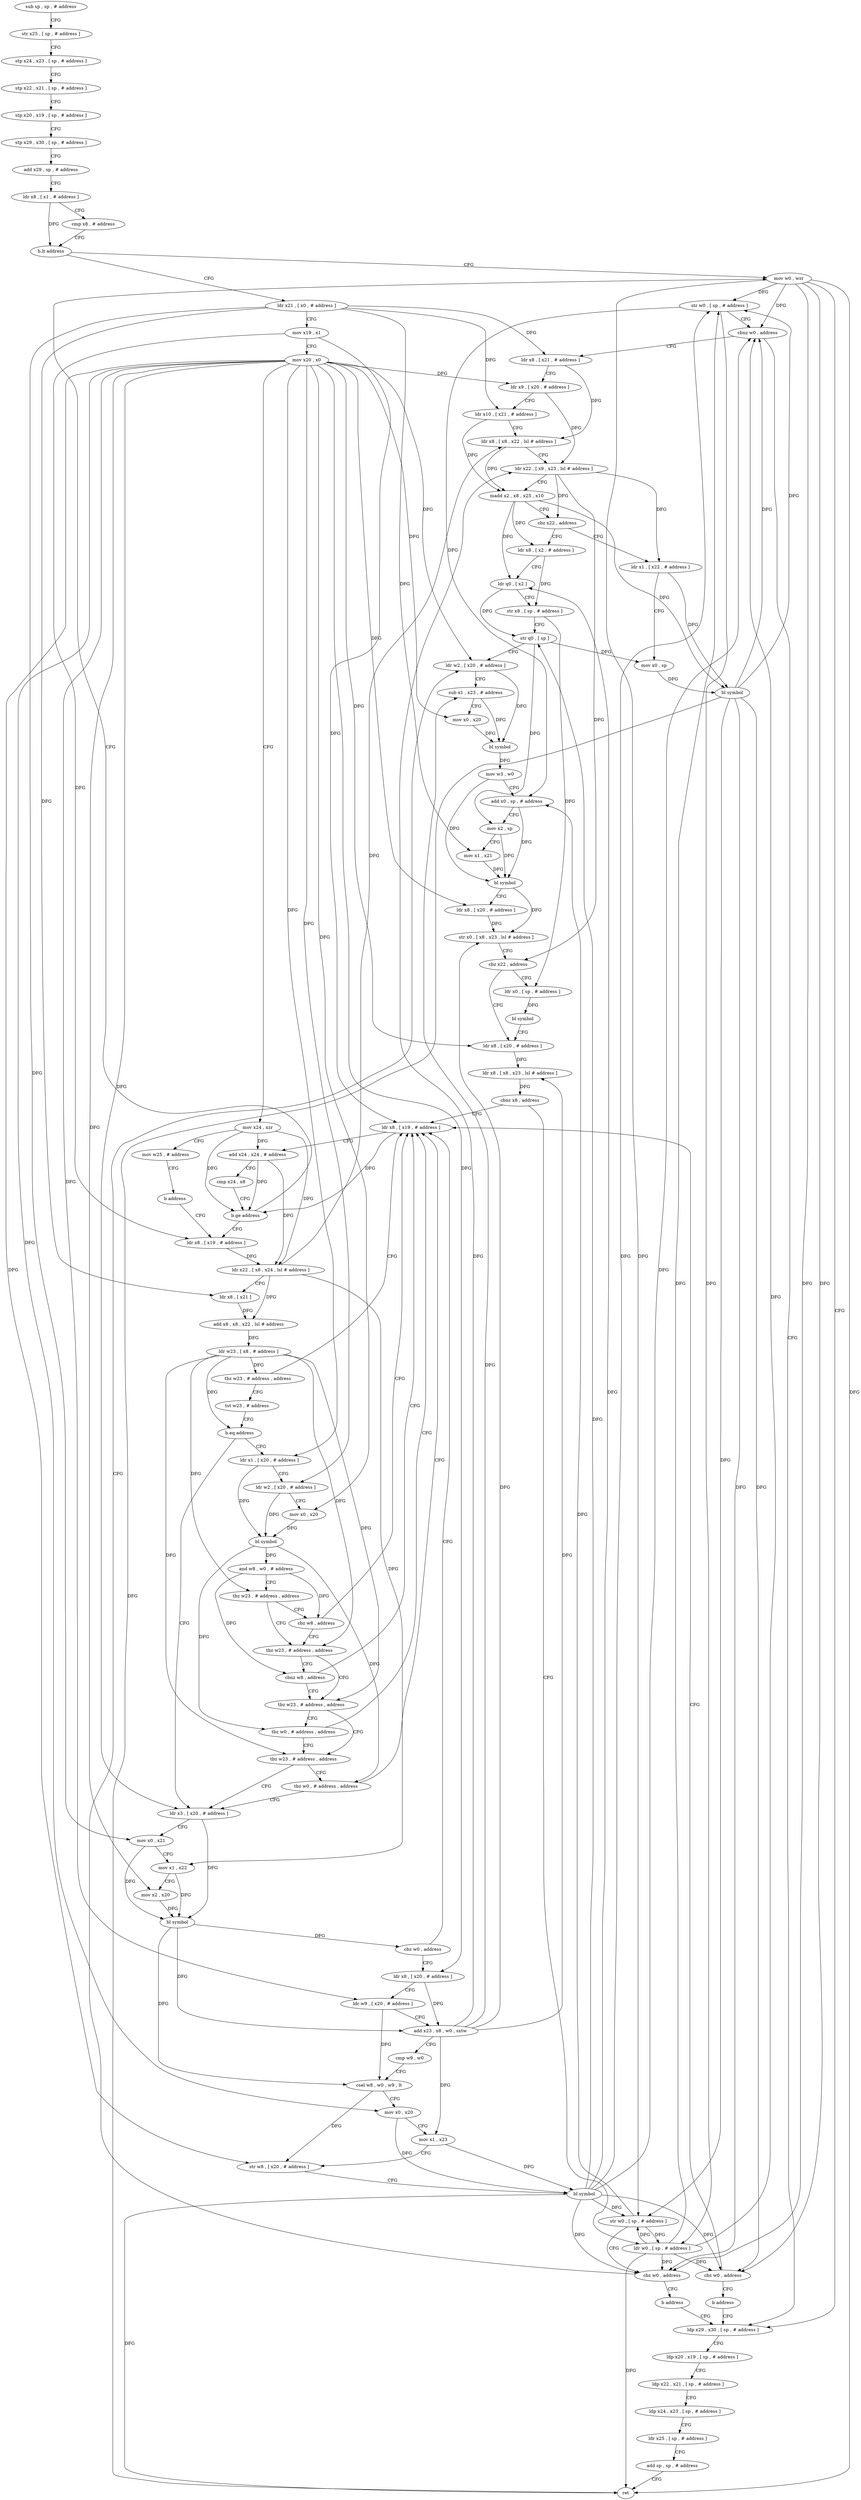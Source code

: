 digraph "func" {
"4255836" [label = "sub sp , sp , # address" ]
"4255840" [label = "str x25 , [ sp , # address ]" ]
"4255844" [label = "stp x24 , x23 , [ sp , # address ]" ]
"4255848" [label = "stp x22 , x21 , [ sp , # address ]" ]
"4255852" [label = "stp x20 , x19 , [ sp , # address ]" ]
"4255856" [label = "stp x29 , x30 , [ sp , # address ]" ]
"4255860" [label = "add x29 , sp , # address" ]
"4255864" [label = "ldr x8 , [ x1 , # address ]" ]
"4255868" [label = "cmp x8 , # address" ]
"4255872" [label = "b.lt address" ]
"4256216" [label = "mov w0 , wzr" ]
"4255876" [label = "ldr x21 , [ x0 , # address ]" ]
"4256220" [label = "ldp x29 , x30 , [ sp , # address ]" ]
"4255880" [label = "mov x19 , x1" ]
"4255884" [label = "mov x20 , x0" ]
"4255888" [label = "mov x24 , xzr" ]
"4255892" [label = "mov w25 , # address" ]
"4255896" [label = "b address" ]
"4255916" [label = "ldr x8 , [ x19 , # address ]" ]
"4255920" [label = "ldr x22 , [ x8 , x24 , lsl # address ]" ]
"4255924" [label = "ldr x8 , [ x21 ]" ]
"4255928" [label = "add x8 , x8 , x22 , lsl # address" ]
"4255932" [label = "ldr w23 , [ x8 , # address ]" ]
"4255936" [label = "tbz w23 , # address , address" ]
"4255900" [label = "ldr x8 , [ x19 , # address ]" ]
"4255940" [label = "tst w23 , # address" ]
"4255904" [label = "add x24 , x24 , # address" ]
"4255908" [label = "cmp x24 , x8" ]
"4255912" [label = "b.ge address" ]
"4255944" [label = "b.eq address" ]
"4256000" [label = "ldr x3 , [ x20 , # address ]" ]
"4255948" [label = "ldr x1 , [ x20 , # address ]" ]
"4256004" [label = "mov x0 , x21" ]
"4256008" [label = "mov x1 , x22" ]
"4256012" [label = "mov x2 , x20" ]
"4256016" [label = "bl symbol" ]
"4256020" [label = "cbz w0 , address" ]
"4256024" [label = "ldr x8 , [ x20 , # address ]" ]
"4255952" [label = "ldr w2 , [ x20 , # address ]" ]
"4255956" [label = "mov x0 , x20" ]
"4255960" [label = "bl symbol" ]
"4255964" [label = "and w8 , w0 , # address" ]
"4255968" [label = "tbz w23 , # address , address" ]
"4255976" [label = "tbz w23 , # address , address" ]
"4255972" [label = "cbz w8 , address" ]
"4256028" [label = "ldr w9 , [ x20 , # address ]" ]
"4256032" [label = "add x23 , x8 , w0 , sxtw" ]
"4256036" [label = "cmp w9 , w0" ]
"4256040" [label = "csel w8 , w0 , w9 , lt" ]
"4256044" [label = "mov x0 , x20" ]
"4256048" [label = "mov x1 , x23" ]
"4256052" [label = "str w8 , [ x20 , # address ]" ]
"4256056" [label = "bl symbol" ]
"4256060" [label = "str w0 , [ sp , # address ]" ]
"4256064" [label = "cbnz w0 , address" ]
"4256068" [label = "ldr x8 , [ x21 , # address ]" ]
"4255984" [label = "tbz w23 , # address , address" ]
"4255980" [label = "cbnz w8 , address" ]
"4256224" [label = "ldp x20 , x19 , [ sp , # address ]" ]
"4256228" [label = "ldp x22 , x21 , [ sp , # address ]" ]
"4256232" [label = "ldp x24 , x23 , [ sp , # address ]" ]
"4256236" [label = "ldr x25 , [ sp , # address ]" ]
"4256240" [label = "add sp , sp , # address" ]
"4256244" [label = "ret" ]
"4256072" [label = "ldr x9 , [ x20 , # address ]" ]
"4256076" [label = "ldr x10 , [ x21 , # address ]" ]
"4256080" [label = "ldr x8 , [ x8 , x22 , lsl # address ]" ]
"4256084" [label = "ldr x22 , [ x9 , x23 , lsl # address ]" ]
"4256088" [label = "madd x2 , x8 , x25 , x10" ]
"4256092" [label = "cbz x22 , address" ]
"4256120" [label = "ldr x8 , [ x2 , # address ]" ]
"4256096" [label = "ldr x1 , [ x22 , # address ]" ]
"4255992" [label = "tbz w23 , # address , address" ]
"4255988" [label = "tbz w0 , # address , address" ]
"4256124" [label = "ldr q0 , [ x2 ]" ]
"4256128" [label = "str x8 , [ sp , # address ]" ]
"4256132" [label = "str q0 , [ sp ]" ]
"4256136" [label = "ldr w2 , [ x20 , # address ]" ]
"4256100" [label = "mov x0 , sp" ]
"4256104" [label = "bl symbol" ]
"4256108" [label = "str w0 , [ sp , # address ]" ]
"4256112" [label = "cbz w0 , address" ]
"4256116" [label = "b address" ]
"4255996" [label = "tbz w0 , # address , address" ]
"4256192" [label = "ldr x8 , [ x20 , # address ]" ]
"4256196" [label = "ldr x8 , [ x8 , x23 , lsl # address ]" ]
"4256200" [label = "cbnz x8 , address" ]
"4256204" [label = "ldr w0 , [ sp , # address ]" ]
"4256184" [label = "ldr x0 , [ sp , # address ]" ]
"4256188" [label = "bl symbol" ]
"4256140" [label = "sub x1 , x23 , # address" ]
"4256144" [label = "mov x0 , x20" ]
"4256148" [label = "bl symbol" ]
"4256152" [label = "mov w3 , w0" ]
"4256156" [label = "add x0 , sp , # address" ]
"4256160" [label = "mov x2 , sp" ]
"4256164" [label = "mov x1 , x21" ]
"4256168" [label = "bl symbol" ]
"4256172" [label = "ldr x8 , [ x20 , # address ]" ]
"4256176" [label = "str x0 , [ x8 , x23 , lsl # address ]" ]
"4256180" [label = "cbz x22 , address" ]
"4256208" [label = "cbz w0 , address" ]
"4256212" [label = "b address" ]
"4255836" -> "4255840" [ label = "CFG" ]
"4255840" -> "4255844" [ label = "CFG" ]
"4255844" -> "4255848" [ label = "CFG" ]
"4255848" -> "4255852" [ label = "CFG" ]
"4255852" -> "4255856" [ label = "CFG" ]
"4255856" -> "4255860" [ label = "CFG" ]
"4255860" -> "4255864" [ label = "CFG" ]
"4255864" -> "4255868" [ label = "CFG" ]
"4255864" -> "4255872" [ label = "DFG" ]
"4255868" -> "4255872" [ label = "CFG" ]
"4255872" -> "4256216" [ label = "CFG" ]
"4255872" -> "4255876" [ label = "CFG" ]
"4256216" -> "4256220" [ label = "CFG" ]
"4256216" -> "4256244" [ label = "DFG" ]
"4256216" -> "4256060" [ label = "DFG" ]
"4256216" -> "4256064" [ label = "DFG" ]
"4256216" -> "4256108" [ label = "DFG" ]
"4256216" -> "4256112" [ label = "DFG" ]
"4256216" -> "4256208" [ label = "DFG" ]
"4255876" -> "4255880" [ label = "CFG" ]
"4255876" -> "4255924" [ label = "DFG" ]
"4255876" -> "4256004" [ label = "DFG" ]
"4255876" -> "4256068" [ label = "DFG" ]
"4255876" -> "4256076" [ label = "DFG" ]
"4255876" -> "4256164" [ label = "DFG" ]
"4256220" -> "4256224" [ label = "CFG" ]
"4255880" -> "4255884" [ label = "CFG" ]
"4255880" -> "4255916" [ label = "DFG" ]
"4255880" -> "4255900" [ label = "DFG" ]
"4255884" -> "4255888" [ label = "CFG" ]
"4255884" -> "4256000" [ label = "DFG" ]
"4255884" -> "4256012" [ label = "DFG" ]
"4255884" -> "4255948" [ label = "DFG" ]
"4255884" -> "4255952" [ label = "DFG" ]
"4255884" -> "4255956" [ label = "DFG" ]
"4255884" -> "4256024" [ label = "DFG" ]
"4255884" -> "4256028" [ label = "DFG" ]
"4255884" -> "4256044" [ label = "DFG" ]
"4255884" -> "4256052" [ label = "DFG" ]
"4255884" -> "4256072" [ label = "DFG" ]
"4255884" -> "4256136" [ label = "DFG" ]
"4255884" -> "4256144" [ label = "DFG" ]
"4255884" -> "4256172" [ label = "DFG" ]
"4255884" -> "4256192" [ label = "DFG" ]
"4255888" -> "4255892" [ label = "CFG" ]
"4255888" -> "4255920" [ label = "DFG" ]
"4255888" -> "4255904" [ label = "DFG" ]
"4255888" -> "4255912" [ label = "DFG" ]
"4255892" -> "4255896" [ label = "CFG" ]
"4255896" -> "4255916" [ label = "CFG" ]
"4255916" -> "4255920" [ label = "DFG" ]
"4255920" -> "4255924" [ label = "CFG" ]
"4255920" -> "4255928" [ label = "DFG" ]
"4255920" -> "4256008" [ label = "DFG" ]
"4255920" -> "4256080" [ label = "DFG" ]
"4255924" -> "4255928" [ label = "DFG" ]
"4255928" -> "4255932" [ label = "DFG" ]
"4255932" -> "4255936" [ label = "DFG" ]
"4255932" -> "4255944" [ label = "DFG" ]
"4255932" -> "4255968" [ label = "DFG" ]
"4255932" -> "4255976" [ label = "DFG" ]
"4255932" -> "4255984" [ label = "DFG" ]
"4255932" -> "4255992" [ label = "DFG" ]
"4255936" -> "4255900" [ label = "CFG" ]
"4255936" -> "4255940" [ label = "CFG" ]
"4255900" -> "4255904" [ label = "CFG" ]
"4255900" -> "4255912" [ label = "DFG" ]
"4255940" -> "4255944" [ label = "CFG" ]
"4255904" -> "4255908" [ label = "CFG" ]
"4255904" -> "4255920" [ label = "DFG" ]
"4255904" -> "4255912" [ label = "DFG" ]
"4255908" -> "4255912" [ label = "CFG" ]
"4255912" -> "4256216" [ label = "CFG" ]
"4255912" -> "4255916" [ label = "CFG" ]
"4255944" -> "4256000" [ label = "CFG" ]
"4255944" -> "4255948" [ label = "CFG" ]
"4256000" -> "4256004" [ label = "CFG" ]
"4256000" -> "4256016" [ label = "DFG" ]
"4255948" -> "4255952" [ label = "CFG" ]
"4255948" -> "4255960" [ label = "DFG" ]
"4256004" -> "4256008" [ label = "CFG" ]
"4256004" -> "4256016" [ label = "DFG" ]
"4256008" -> "4256012" [ label = "CFG" ]
"4256008" -> "4256016" [ label = "DFG" ]
"4256012" -> "4256016" [ label = "DFG" ]
"4256016" -> "4256020" [ label = "DFG" ]
"4256016" -> "4256032" [ label = "DFG" ]
"4256016" -> "4256040" [ label = "DFG" ]
"4256020" -> "4255900" [ label = "CFG" ]
"4256020" -> "4256024" [ label = "CFG" ]
"4256024" -> "4256028" [ label = "CFG" ]
"4256024" -> "4256032" [ label = "DFG" ]
"4255952" -> "4255956" [ label = "CFG" ]
"4255952" -> "4255960" [ label = "DFG" ]
"4255956" -> "4255960" [ label = "DFG" ]
"4255960" -> "4255964" [ label = "DFG" ]
"4255960" -> "4255988" [ label = "DFG" ]
"4255960" -> "4255996" [ label = "DFG" ]
"4255964" -> "4255968" [ label = "CFG" ]
"4255964" -> "4255972" [ label = "DFG" ]
"4255964" -> "4255980" [ label = "DFG" ]
"4255968" -> "4255976" [ label = "CFG" ]
"4255968" -> "4255972" [ label = "CFG" ]
"4255976" -> "4255984" [ label = "CFG" ]
"4255976" -> "4255980" [ label = "CFG" ]
"4255972" -> "4255900" [ label = "CFG" ]
"4255972" -> "4255976" [ label = "CFG" ]
"4256028" -> "4256032" [ label = "CFG" ]
"4256028" -> "4256040" [ label = "DFG" ]
"4256032" -> "4256036" [ label = "CFG" ]
"4256032" -> "4256048" [ label = "DFG" ]
"4256032" -> "4256084" [ label = "DFG" ]
"4256032" -> "4256140" [ label = "DFG" ]
"4256032" -> "4256176" [ label = "DFG" ]
"4256032" -> "4256196" [ label = "DFG" ]
"4256036" -> "4256040" [ label = "CFG" ]
"4256040" -> "4256044" [ label = "CFG" ]
"4256040" -> "4256052" [ label = "DFG" ]
"4256044" -> "4256048" [ label = "CFG" ]
"4256044" -> "4256056" [ label = "DFG" ]
"4256048" -> "4256052" [ label = "CFG" ]
"4256048" -> "4256056" [ label = "DFG" ]
"4256052" -> "4256056" [ label = "CFG" ]
"4256056" -> "4256060" [ label = "DFG" ]
"4256056" -> "4256244" [ label = "DFG" ]
"4256056" -> "4256064" [ label = "DFG" ]
"4256056" -> "4256108" [ label = "DFG" ]
"4256056" -> "4256112" [ label = "DFG" ]
"4256056" -> "4256208" [ label = "DFG" ]
"4256056" -> "4256124" [ label = "DFG" ]
"4256056" -> "4256132" [ label = "DFG" ]
"4256060" -> "4256064" [ label = "CFG" ]
"4256060" -> "4256204" [ label = "DFG" ]
"4256060" -> "4256156" [ label = "DFG" ]
"4256064" -> "4256220" [ label = "CFG" ]
"4256064" -> "4256068" [ label = "CFG" ]
"4256068" -> "4256072" [ label = "CFG" ]
"4256068" -> "4256080" [ label = "DFG" ]
"4255984" -> "4255992" [ label = "CFG" ]
"4255984" -> "4255988" [ label = "CFG" ]
"4255980" -> "4255900" [ label = "CFG" ]
"4255980" -> "4255984" [ label = "CFG" ]
"4256224" -> "4256228" [ label = "CFG" ]
"4256228" -> "4256232" [ label = "CFG" ]
"4256232" -> "4256236" [ label = "CFG" ]
"4256236" -> "4256240" [ label = "CFG" ]
"4256240" -> "4256244" [ label = "CFG" ]
"4256072" -> "4256076" [ label = "CFG" ]
"4256072" -> "4256084" [ label = "DFG" ]
"4256076" -> "4256080" [ label = "CFG" ]
"4256076" -> "4256088" [ label = "DFG" ]
"4256080" -> "4256084" [ label = "CFG" ]
"4256080" -> "4256088" [ label = "DFG" ]
"4256084" -> "4256088" [ label = "CFG" ]
"4256084" -> "4256092" [ label = "DFG" ]
"4256084" -> "4256096" [ label = "DFG" ]
"4256084" -> "4256180" [ label = "DFG" ]
"4256088" -> "4256092" [ label = "CFG" ]
"4256088" -> "4256120" [ label = "DFG" ]
"4256088" -> "4256124" [ label = "DFG" ]
"4256088" -> "4256104" [ label = "DFG" ]
"4256092" -> "4256120" [ label = "CFG" ]
"4256092" -> "4256096" [ label = "CFG" ]
"4256120" -> "4256124" [ label = "CFG" ]
"4256120" -> "4256128" [ label = "DFG" ]
"4256096" -> "4256100" [ label = "CFG" ]
"4256096" -> "4256104" [ label = "DFG" ]
"4255992" -> "4256000" [ label = "CFG" ]
"4255992" -> "4255996" [ label = "CFG" ]
"4255988" -> "4255900" [ label = "CFG" ]
"4255988" -> "4255992" [ label = "CFG" ]
"4256124" -> "4256128" [ label = "CFG" ]
"4256124" -> "4256132" [ label = "DFG" ]
"4256128" -> "4256132" [ label = "CFG" ]
"4256128" -> "4256184" [ label = "DFG" ]
"4256132" -> "4256136" [ label = "CFG" ]
"4256132" -> "4256100" [ label = "DFG" ]
"4256132" -> "4256160" [ label = "DFG" ]
"4256136" -> "4256140" [ label = "CFG" ]
"4256136" -> "4256148" [ label = "DFG" ]
"4256100" -> "4256104" [ label = "DFG" ]
"4256104" -> "4256108" [ label = "DFG" ]
"4256104" -> "4256060" [ label = "DFG" ]
"4256104" -> "4256064" [ label = "DFG" ]
"4256104" -> "4256244" [ label = "DFG" ]
"4256104" -> "4256112" [ label = "DFG" ]
"4256104" -> "4256208" [ label = "DFG" ]
"4256108" -> "4256112" [ label = "CFG" ]
"4256108" -> "4256204" [ label = "DFG" ]
"4256108" -> "4256156" [ label = "DFG" ]
"4256112" -> "4256136" [ label = "CFG" ]
"4256112" -> "4256116" [ label = "CFG" ]
"4256116" -> "4256220" [ label = "CFG" ]
"4255996" -> "4255900" [ label = "CFG" ]
"4255996" -> "4256000" [ label = "CFG" ]
"4256192" -> "4256196" [ label = "DFG" ]
"4256196" -> "4256200" [ label = "DFG" ]
"4256200" -> "4255900" [ label = "CFG" ]
"4256200" -> "4256204" [ label = "CFG" ]
"4256204" -> "4256208" [ label = "DFG" ]
"4256204" -> "4256060" [ label = "DFG" ]
"4256204" -> "4256064" [ label = "DFG" ]
"4256204" -> "4256108" [ label = "DFG" ]
"4256204" -> "4256112" [ label = "DFG" ]
"4256204" -> "4256244" [ label = "DFG" ]
"4256184" -> "4256188" [ label = "DFG" ]
"4256188" -> "4256192" [ label = "CFG" ]
"4256140" -> "4256144" [ label = "CFG" ]
"4256140" -> "4256148" [ label = "DFG" ]
"4256144" -> "4256148" [ label = "DFG" ]
"4256148" -> "4256152" [ label = "DFG" ]
"4256152" -> "4256156" [ label = "CFG" ]
"4256152" -> "4256168" [ label = "DFG" ]
"4256156" -> "4256160" [ label = "CFG" ]
"4256156" -> "4256168" [ label = "DFG" ]
"4256160" -> "4256164" [ label = "CFG" ]
"4256160" -> "4256168" [ label = "DFG" ]
"4256164" -> "4256168" [ label = "DFG" ]
"4256168" -> "4256172" [ label = "CFG" ]
"4256168" -> "4256176" [ label = "DFG" ]
"4256172" -> "4256176" [ label = "DFG" ]
"4256176" -> "4256180" [ label = "CFG" ]
"4256180" -> "4256192" [ label = "CFG" ]
"4256180" -> "4256184" [ label = "CFG" ]
"4256208" -> "4255900" [ label = "CFG" ]
"4256208" -> "4256212" [ label = "CFG" ]
"4256212" -> "4256220" [ label = "CFG" ]
}
